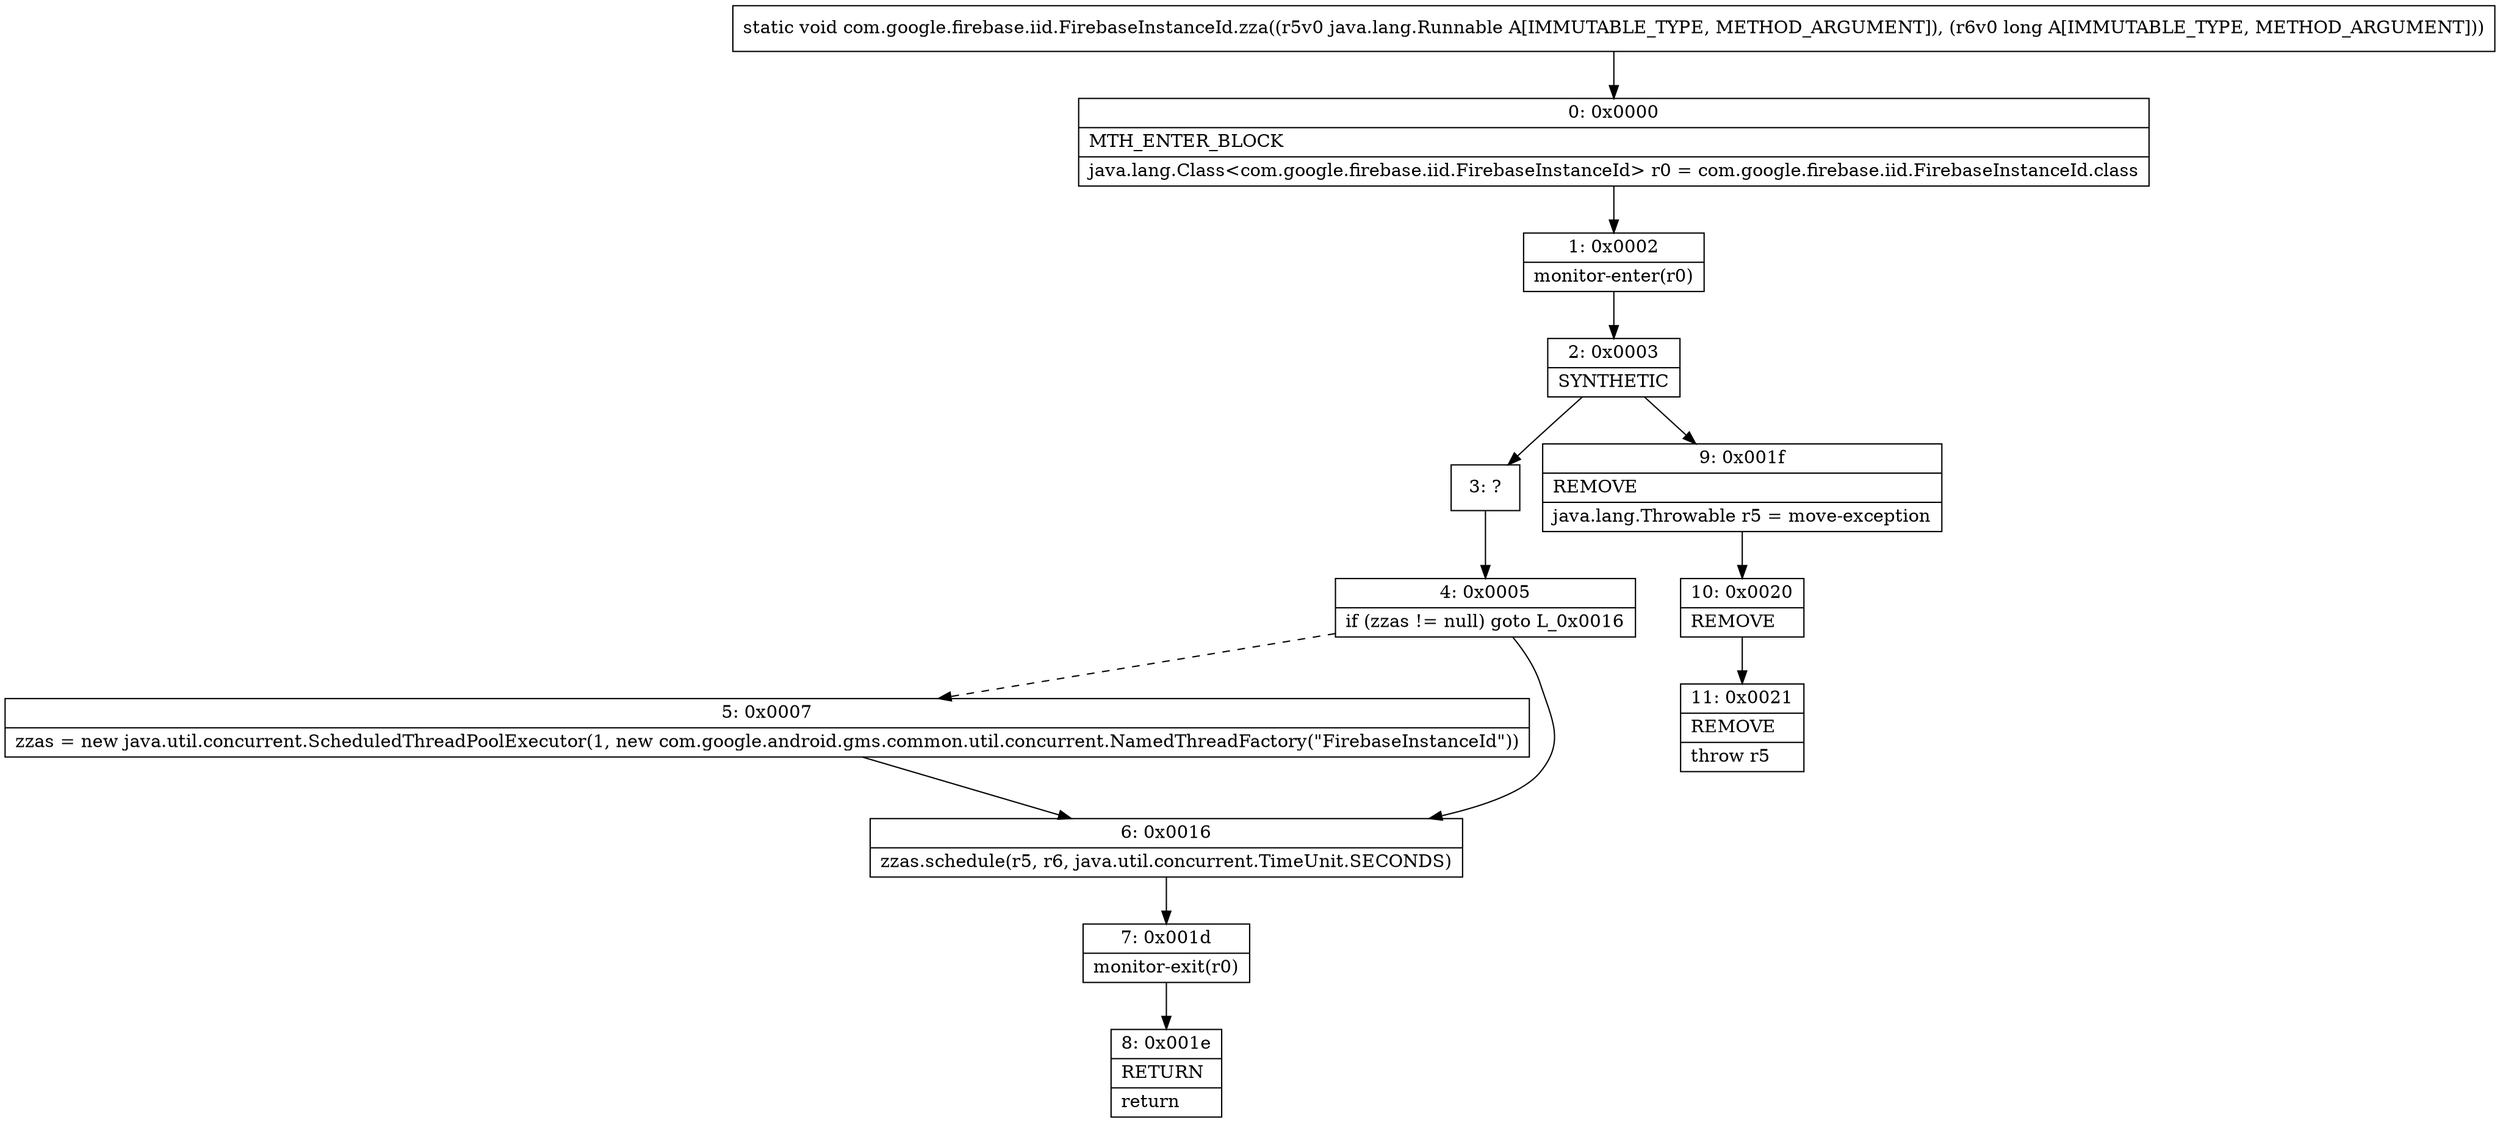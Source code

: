 digraph "CFG forcom.google.firebase.iid.FirebaseInstanceId.zza(Ljava\/lang\/Runnable;J)V" {
Node_0 [shape=record,label="{0\:\ 0x0000|MTH_ENTER_BLOCK\l|java.lang.Class\<com.google.firebase.iid.FirebaseInstanceId\> r0 = com.google.firebase.iid.FirebaseInstanceId.class\l}"];
Node_1 [shape=record,label="{1\:\ 0x0002|monitor\-enter(r0)\l}"];
Node_2 [shape=record,label="{2\:\ 0x0003|SYNTHETIC\l}"];
Node_3 [shape=record,label="{3\:\ ?}"];
Node_4 [shape=record,label="{4\:\ 0x0005|if (zzas != null) goto L_0x0016\l}"];
Node_5 [shape=record,label="{5\:\ 0x0007|zzas = new java.util.concurrent.ScheduledThreadPoolExecutor(1, new com.google.android.gms.common.util.concurrent.NamedThreadFactory(\"FirebaseInstanceId\"))\l}"];
Node_6 [shape=record,label="{6\:\ 0x0016|zzas.schedule(r5, r6, java.util.concurrent.TimeUnit.SECONDS)\l}"];
Node_7 [shape=record,label="{7\:\ 0x001d|monitor\-exit(r0)\l}"];
Node_8 [shape=record,label="{8\:\ 0x001e|RETURN\l|return\l}"];
Node_9 [shape=record,label="{9\:\ 0x001f|REMOVE\l|java.lang.Throwable r5 = move\-exception\l}"];
Node_10 [shape=record,label="{10\:\ 0x0020|REMOVE\l}"];
Node_11 [shape=record,label="{11\:\ 0x0021|REMOVE\l|throw r5\l}"];
MethodNode[shape=record,label="{static void com.google.firebase.iid.FirebaseInstanceId.zza((r5v0 java.lang.Runnable A[IMMUTABLE_TYPE, METHOD_ARGUMENT]), (r6v0 long A[IMMUTABLE_TYPE, METHOD_ARGUMENT])) }"];
MethodNode -> Node_0;
Node_0 -> Node_1;
Node_1 -> Node_2;
Node_2 -> Node_3;
Node_2 -> Node_9;
Node_3 -> Node_4;
Node_4 -> Node_5[style=dashed];
Node_4 -> Node_6;
Node_5 -> Node_6;
Node_6 -> Node_7;
Node_7 -> Node_8;
Node_9 -> Node_10;
Node_10 -> Node_11;
}

